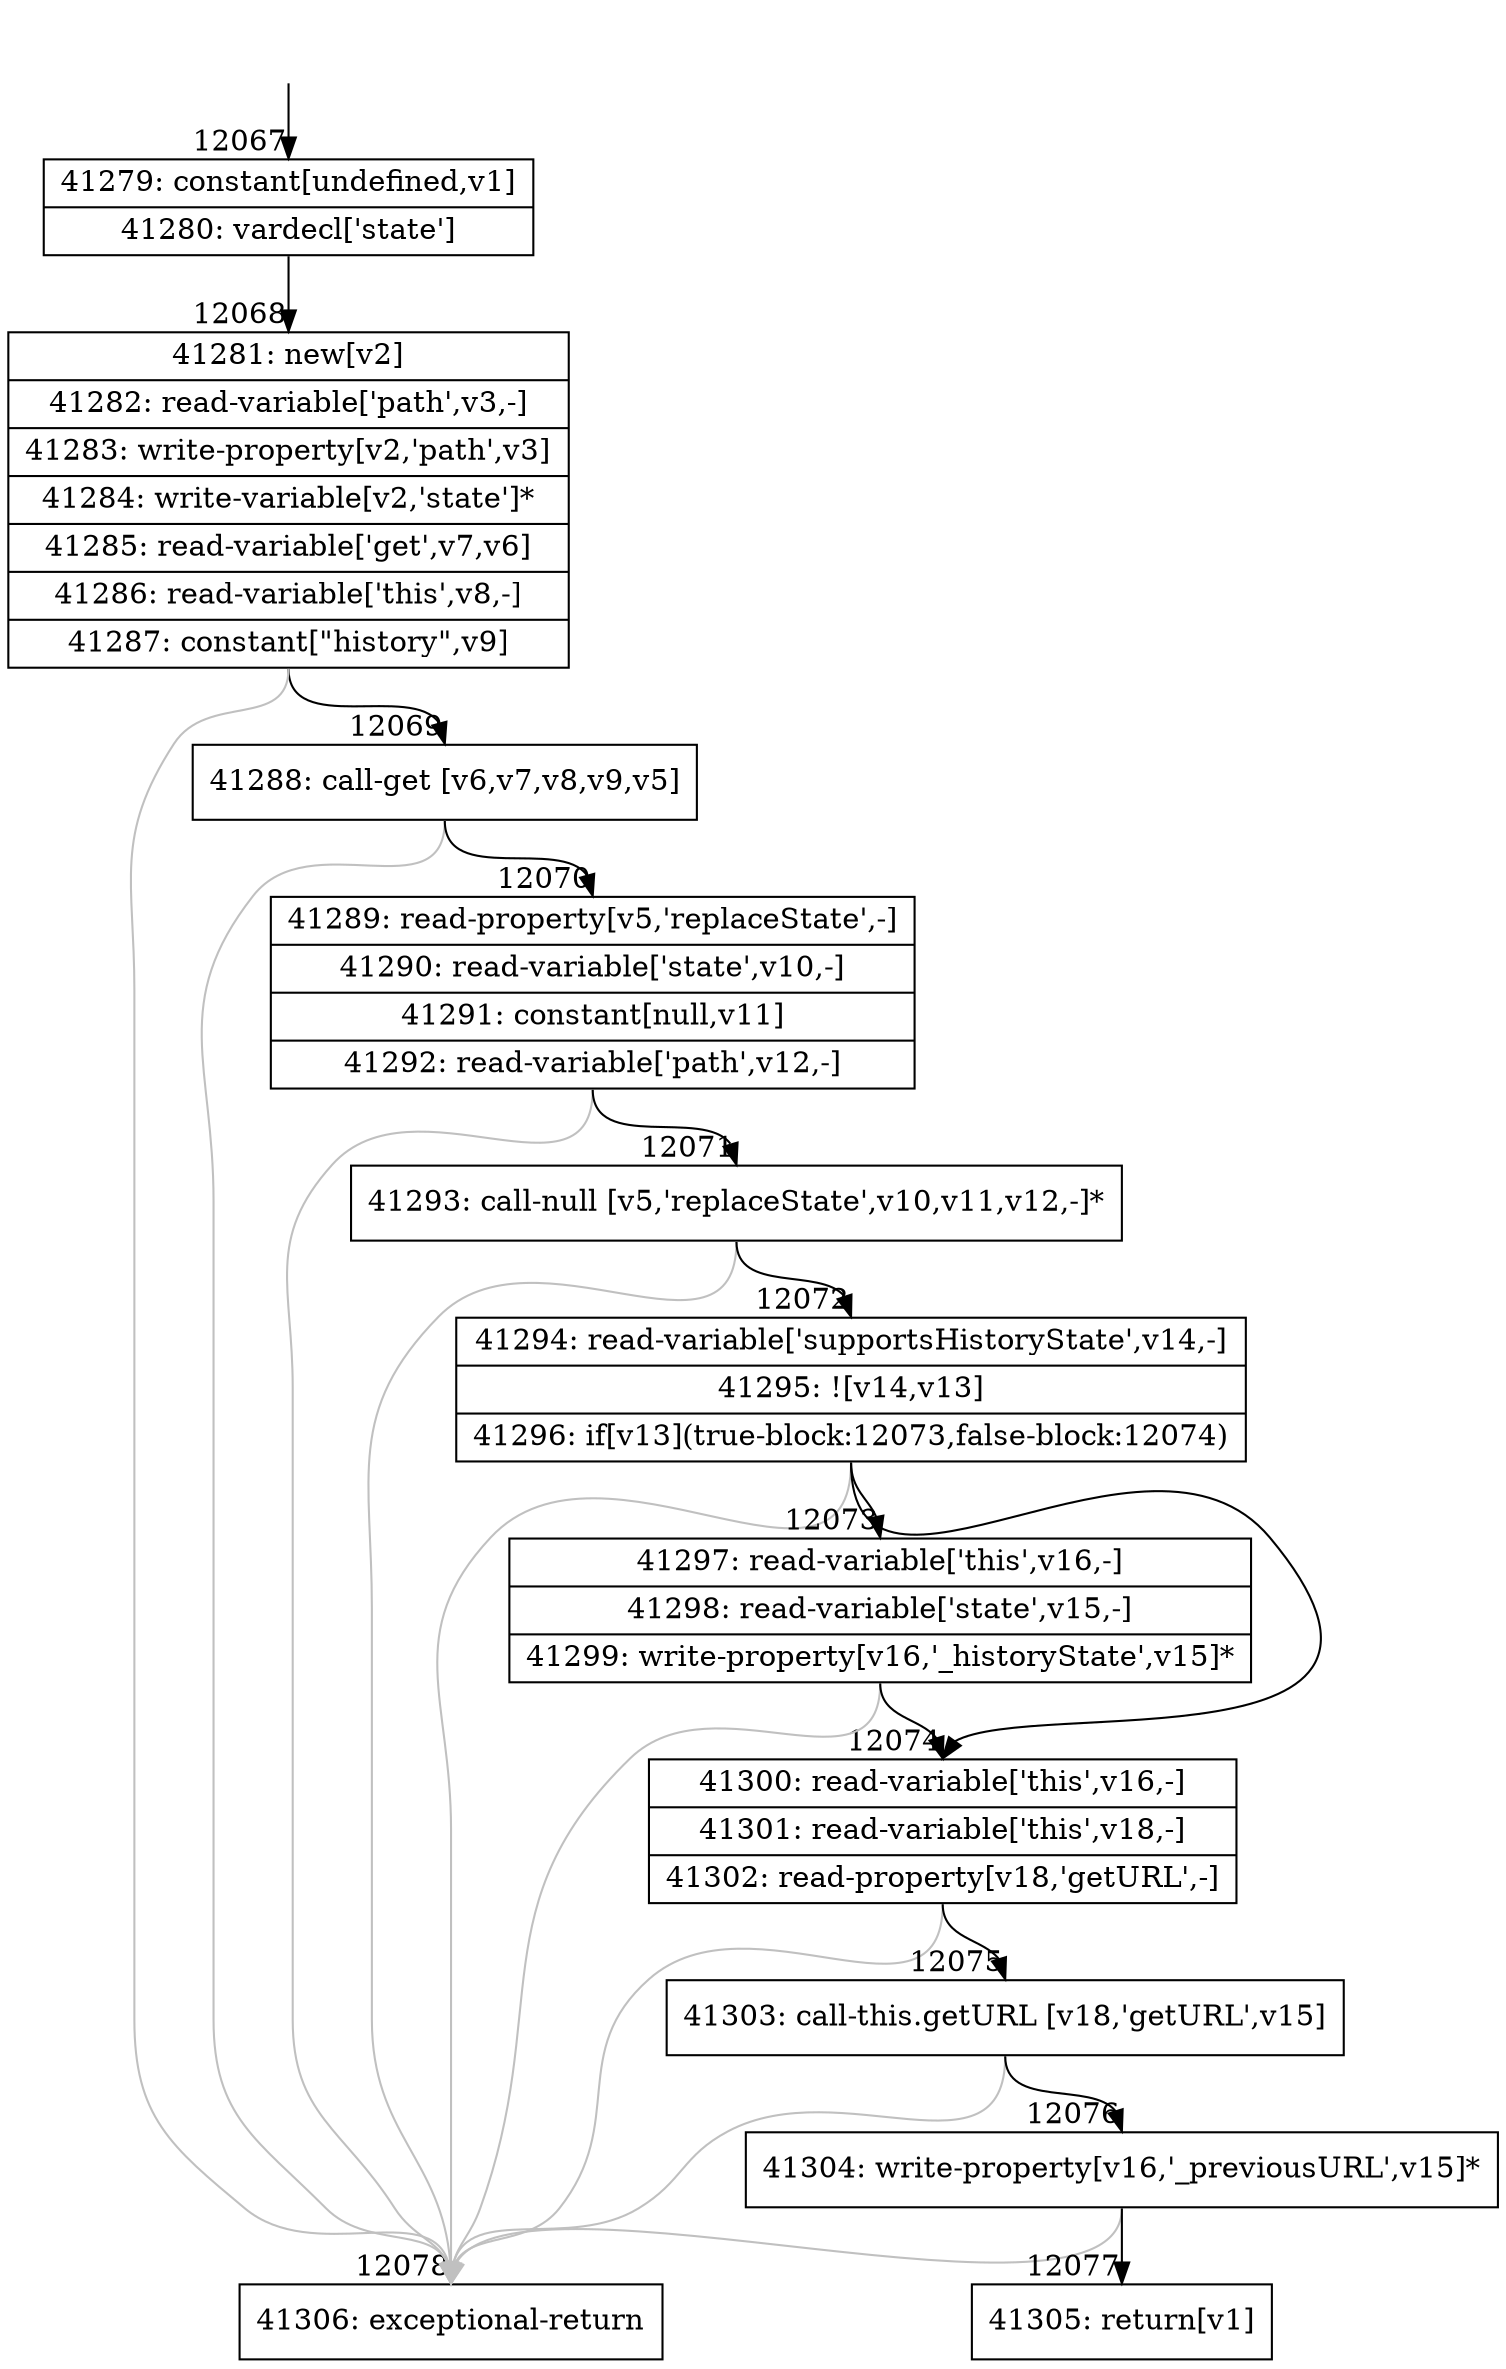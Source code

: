 digraph {
rankdir="TD"
BB_entry994[shape=none,label=""];
BB_entry994 -> BB12067 [tailport=s, headport=n, headlabel="    12067"]
BB12067 [shape=record label="{41279: constant[undefined,v1]|41280: vardecl['state']}" ] 
BB12067 -> BB12068 [tailport=s, headport=n, headlabel="      12068"]
BB12068 [shape=record label="{41281: new[v2]|41282: read-variable['path',v3,-]|41283: write-property[v2,'path',v3]|41284: write-variable[v2,'state']*|41285: read-variable['get',v7,v6]|41286: read-variable['this',v8,-]|41287: constant[\"history\",v9]}" ] 
BB12068 -> BB12069 [tailport=s, headport=n, headlabel="      12069"]
BB12068 -> BB12078 [tailport=s, headport=n, color=gray, headlabel="      12078"]
BB12069 [shape=record label="{41288: call-get [v6,v7,v8,v9,v5]}" ] 
BB12069 -> BB12070 [tailport=s, headport=n, headlabel="      12070"]
BB12069 -> BB12078 [tailport=s, headport=n, color=gray]
BB12070 [shape=record label="{41289: read-property[v5,'replaceState',-]|41290: read-variable['state',v10,-]|41291: constant[null,v11]|41292: read-variable['path',v12,-]}" ] 
BB12070 -> BB12071 [tailport=s, headport=n, headlabel="      12071"]
BB12070 -> BB12078 [tailport=s, headport=n, color=gray]
BB12071 [shape=record label="{41293: call-null [v5,'replaceState',v10,v11,v12,-]*}" ] 
BB12071 -> BB12072 [tailport=s, headport=n, headlabel="      12072"]
BB12071 -> BB12078 [tailport=s, headport=n, color=gray]
BB12072 [shape=record label="{41294: read-variable['supportsHistoryState',v14,-]|41295: ![v14,v13]|41296: if[v13](true-block:12073,false-block:12074)}" ] 
BB12072 -> BB12073 [tailport=s, headport=n, headlabel="      12073"]
BB12072 -> BB12074 [tailport=s, headport=n, headlabel="      12074"]
BB12072 -> BB12078 [tailport=s, headport=n, color=gray]
BB12073 [shape=record label="{41297: read-variable['this',v16,-]|41298: read-variable['state',v15,-]|41299: write-property[v16,'_historyState',v15]*}" ] 
BB12073 -> BB12074 [tailport=s, headport=n]
BB12073 -> BB12078 [tailport=s, headport=n, color=gray]
BB12074 [shape=record label="{41300: read-variable['this',v16,-]|41301: read-variable['this',v18,-]|41302: read-property[v18,'getURL',-]}" ] 
BB12074 -> BB12075 [tailport=s, headport=n, headlabel="      12075"]
BB12074 -> BB12078 [tailport=s, headport=n, color=gray]
BB12075 [shape=record label="{41303: call-this.getURL [v18,'getURL',v15]}" ] 
BB12075 -> BB12076 [tailport=s, headport=n, headlabel="      12076"]
BB12075 -> BB12078 [tailport=s, headport=n, color=gray]
BB12076 [shape=record label="{41304: write-property[v16,'_previousURL',v15]*}" ] 
BB12076 -> BB12077 [tailport=s, headport=n, headlabel="      12077"]
BB12076 -> BB12078 [tailport=s, headport=n, color=gray]
BB12077 [shape=record label="{41305: return[v1]}" ] 
BB12078 [shape=record label="{41306: exceptional-return}" ] 
//#$~ 22237
}
